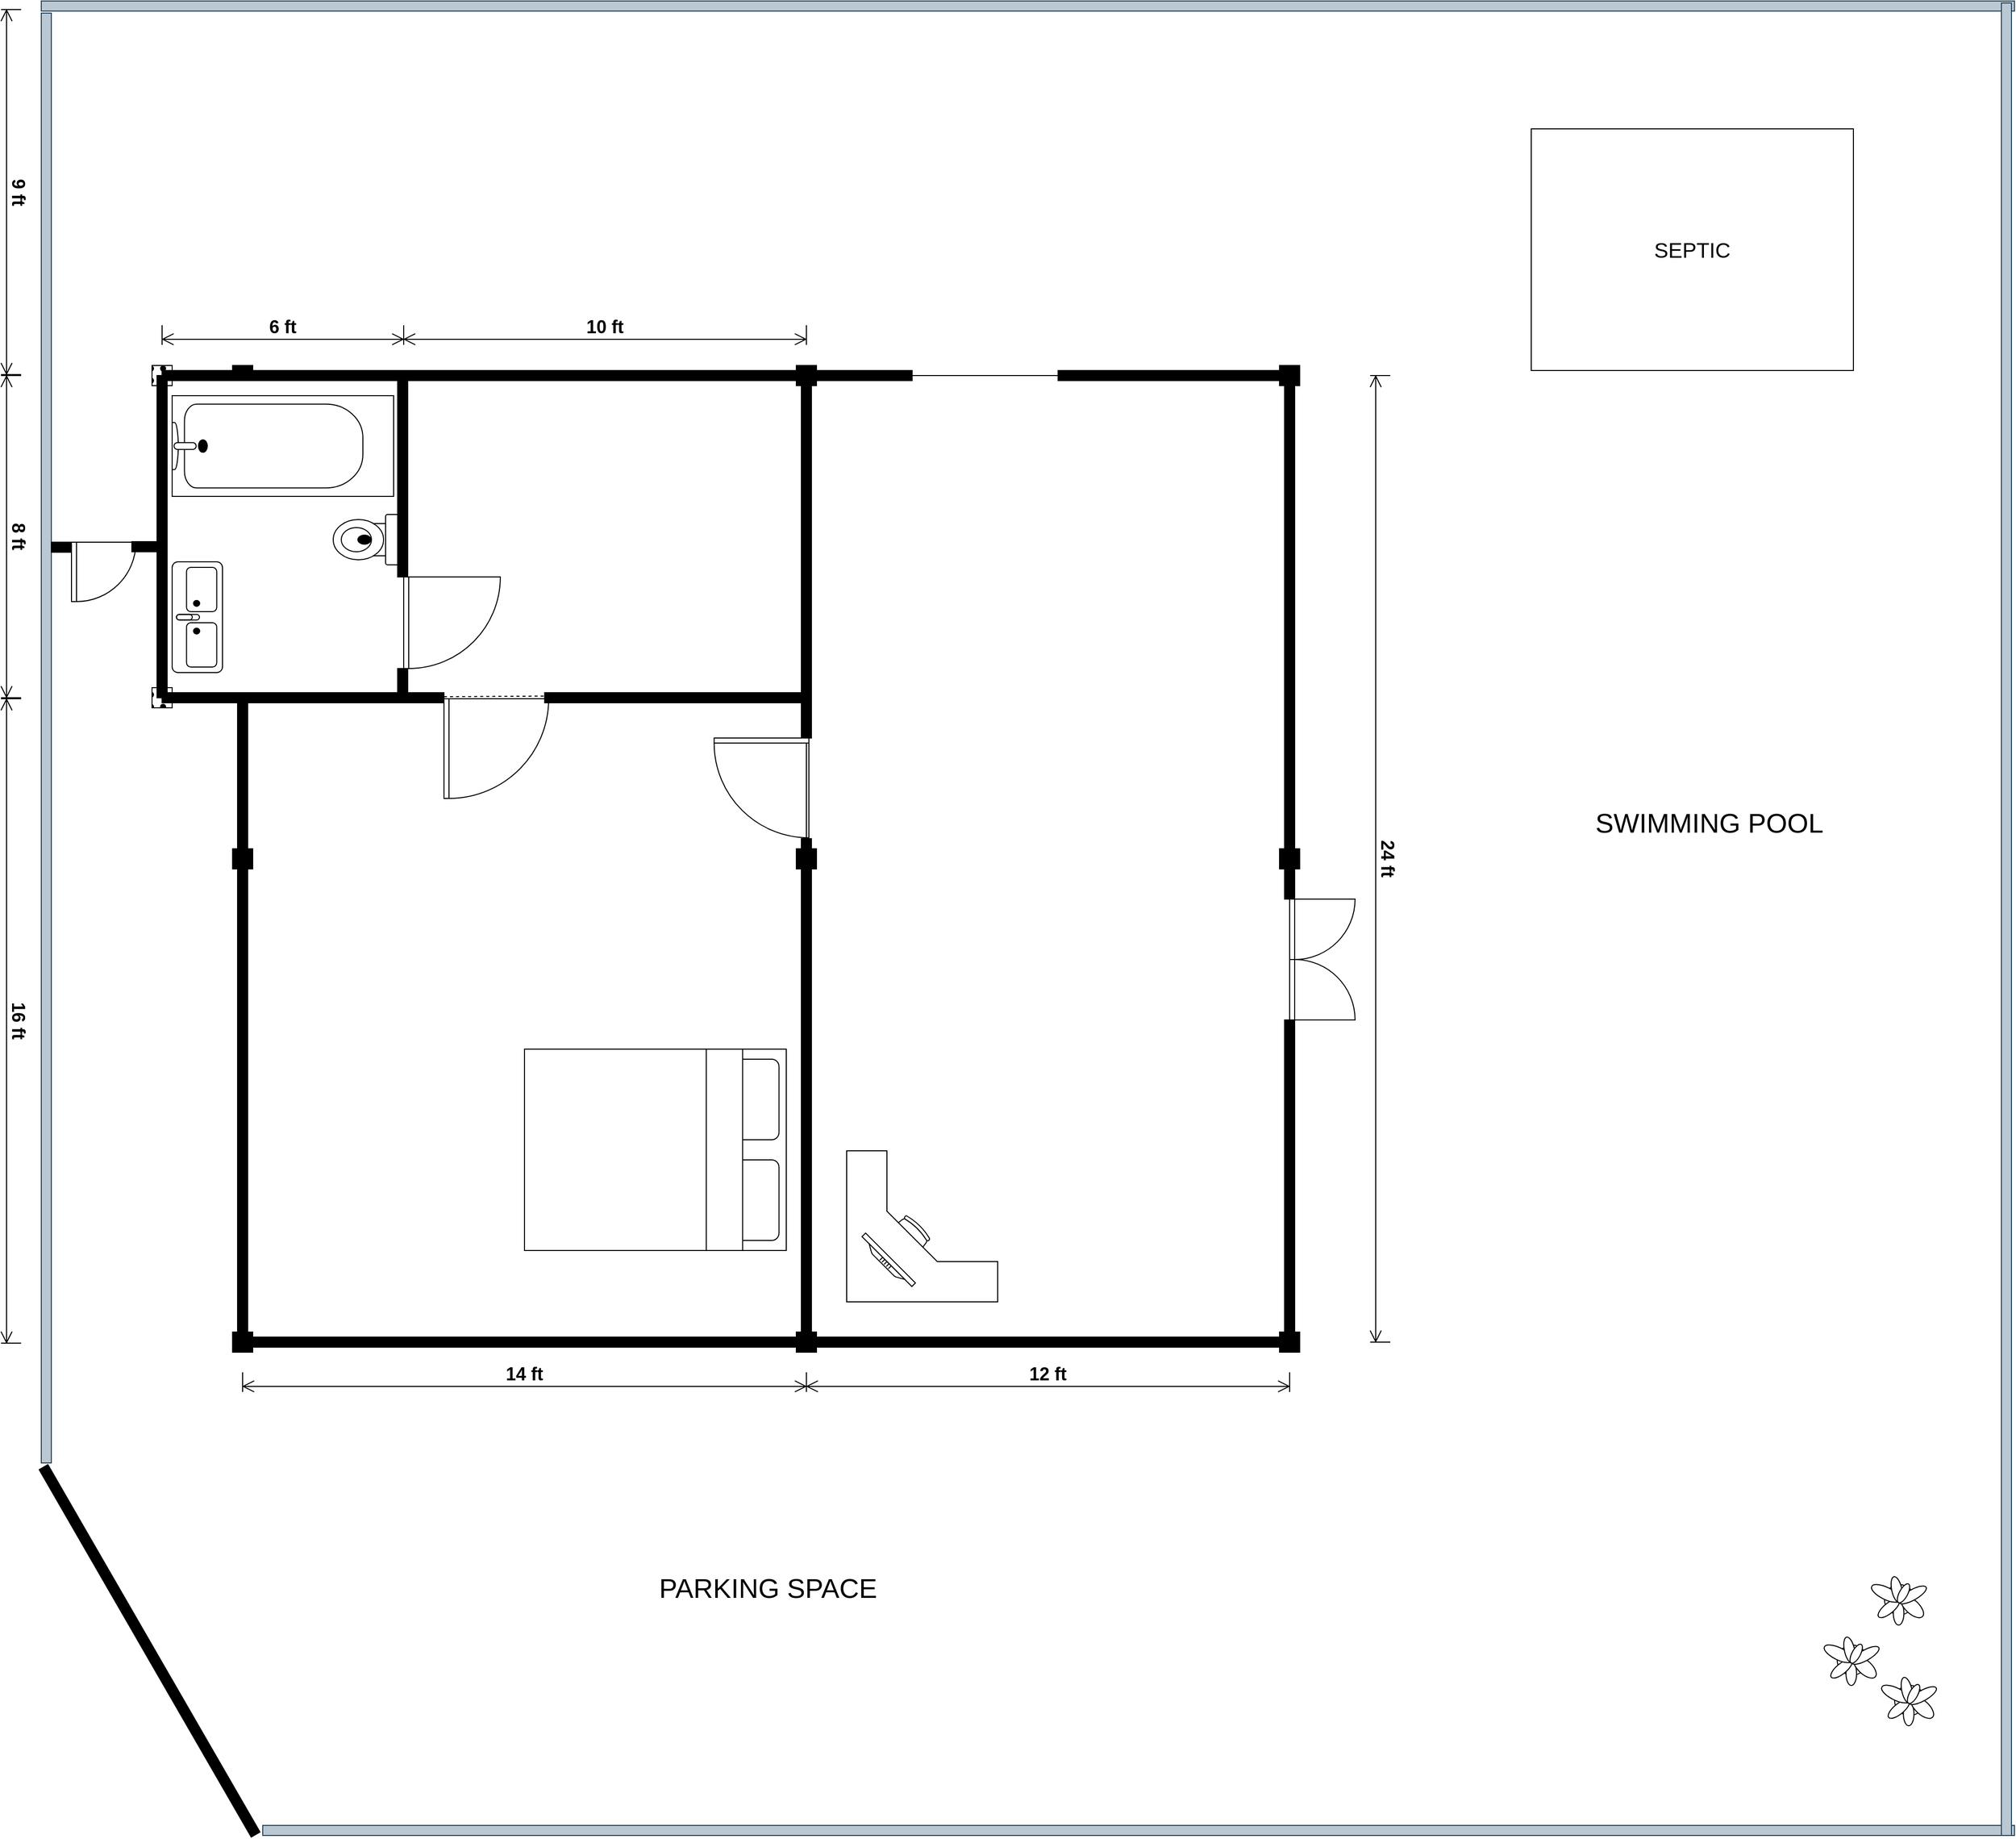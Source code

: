 <mxfile version="21.1.2" type="github">
  <diagram name="Page-1" id="16e2658f-23c8-b752-8be9-c03fbebb8bbe">
    <mxGraphModel dx="5154" dy="2006" grid="1" gridSize="10" guides="1" tooltips="1" connect="1" arrows="1" fold="1" page="1" pageScale="1" pageWidth="1100" pageHeight="850" background="none" math="0" shadow="0">
      <root>
        <mxCell id="0" />
        <mxCell id="1" parent="0" />
        <mxCell id="7wt9Ctz-3R3l7GTghrN8-20" value="24 ft" style="shape=dimension;whiteSpace=wrap;html=1;align=center;points=[];verticalAlign=bottom;spacingBottom=3;labelBackgroundColor=none;rotation=90;direction=east;flipH=0;flipV=0;fontSize=18;fontStyle=1" vertex="1" parent="1">
          <mxGeometry x="-310" y="550" width="960" height="20" as="geometry" />
        </mxCell>
        <mxCell id="7wt9Ctz-3R3l7GTghrN8-34" value="&lt;font style=&quot;font-size: 18px;&quot;&gt;6 ft&lt;/font&gt;" style="shape=dimension;whiteSpace=wrap;html=1;align=center;points=[];verticalAlign=bottom;spacingBottom=3;labelBackgroundColor=none;fontStyle=1" vertex="1" parent="1">
          <mxGeometry x="-1040" y="30" width="240" height="19.49" as="geometry" />
        </mxCell>
        <mxCell id="7wt9Ctz-3R3l7GTghrN8-43" value="" style="rounded=0;whiteSpace=wrap;html=1;fillColor=none;movable=0;resizable=0;rotatable=0;deletable=0;editable=0;locked=1;connectable=0;" vertex="1" parent="1">
          <mxGeometry x="-960" y="80" width="560" height="960" as="geometry" />
        </mxCell>
        <mxCell id="7wt9Ctz-3R3l7GTghrN8-44" value="" style="rounded=0;whiteSpace=wrap;html=1;fillColor=none;movable=0;resizable=0;rotatable=0;deletable=0;editable=0;locked=1;connectable=0;" vertex="1" parent="1">
          <mxGeometry x="-400" y="80" width="480" height="960" as="geometry" />
        </mxCell>
        <mxCell id="7wt9Ctz-3R3l7GTghrN8-45" value="" style="whiteSpace=wrap;html=1;aspect=fixed;fillColor=#000000;" vertex="1" parent="1">
          <mxGeometry x="-410" y="70" width="20" height="20" as="geometry" />
        </mxCell>
        <mxCell id="7wt9Ctz-3R3l7GTghrN8-46" value="" style="whiteSpace=wrap;html=1;aspect=fixed;fillColor=#000000;" vertex="1" parent="1">
          <mxGeometry x="-410" y="550" width="20" height="20" as="geometry" />
        </mxCell>
        <mxCell id="7wt9Ctz-3R3l7GTghrN8-47" value="" style="whiteSpace=wrap;html=1;aspect=fixed;fillColor=#000000;" vertex="1" parent="1">
          <mxGeometry x="-410" y="1030" width="20" height="20" as="geometry" />
        </mxCell>
        <mxCell id="7wt9Ctz-3R3l7GTghrN8-48" value="" style="whiteSpace=wrap;html=1;aspect=fixed;fillColor=#000000;" vertex="1" parent="1">
          <mxGeometry x="70" y="70" width="20" height="20" as="geometry" />
        </mxCell>
        <mxCell id="7wt9Ctz-3R3l7GTghrN8-49" value="" style="whiteSpace=wrap;html=1;aspect=fixed;fillColor=#000000;" vertex="1" parent="1">
          <mxGeometry x="70" y="550" width="20" height="20" as="geometry" />
        </mxCell>
        <mxCell id="7wt9Ctz-3R3l7GTghrN8-50" value="" style="whiteSpace=wrap;html=1;aspect=fixed;fillColor=#000000;" vertex="1" parent="1">
          <mxGeometry x="70" y="1030" width="20" height="20" as="geometry" />
        </mxCell>
        <mxCell id="7wt9Ctz-3R3l7GTghrN8-51" value="" style="whiteSpace=wrap;html=1;aspect=fixed;fillColor=#000000;" vertex="1" parent="1">
          <mxGeometry x="-970" y="70" width="20" height="20" as="geometry" />
        </mxCell>
        <mxCell id="7wt9Ctz-3R3l7GTghrN8-52" value="" style="whiteSpace=wrap;html=1;aspect=fixed;fillColor=#000000;" vertex="1" parent="1">
          <mxGeometry x="-970" y="550" width="20" height="20" as="geometry" />
        </mxCell>
        <mxCell id="7wt9Ctz-3R3l7GTghrN8-53" value="" style="whiteSpace=wrap;html=1;aspect=fixed;fillColor=#000000;" vertex="1" parent="1">
          <mxGeometry x="-970" y="1030" width="20" height="20" as="geometry" />
        </mxCell>
        <mxCell id="7wt9Ctz-3R3l7GTghrN8-54" value="" style="verticalLabelPosition=bottom;html=1;verticalAlign=top;align=center;shape=mxgraph.floorplan.doorRight;aspect=fixed;" vertex="1" parent="1">
          <mxGeometry x="-491.65" y="440" width="94.12" height="100" as="geometry" />
        </mxCell>
        <mxCell id="7wt9Ctz-3R3l7GTghrN8-55" value="" style="verticalLabelPosition=bottom;html=1;verticalAlign=top;align=center;shape=mxgraph.floorplan.doorDouble;aspect=fixed;direction=north;" vertex="1" parent="1">
          <mxGeometry x="80" y="600" width="63.76" height="120" as="geometry" />
        </mxCell>
        <mxCell id="7wt9Ctz-3R3l7GTghrN8-65" value="" style="endArrow=none;html=1;rounded=0;entryX=0;entryY=0.5;entryDx=0;entryDy=0;exitX=1;exitY=0.5;exitDx=0;exitDy=0;" edge="1" parent="1" source="7wt9Ctz-3R3l7GTghrN8-57" target="7wt9Ctz-3R3l7GTghrN8-51">
          <mxGeometry width="50" height="50" relative="1" as="geometry">
            <mxPoint x="-910" y="430" as="sourcePoint" />
            <mxPoint x="-860" y="380" as="targetPoint" />
          </mxGeometry>
        </mxCell>
        <mxCell id="7wt9Ctz-3R3l7GTghrN8-66" value="" style="endArrow=none;html=1;rounded=0;entryX=0;entryY=0.333;entryDx=0;entryDy=0;exitX=1;exitY=0.5;exitDx=0;exitDy=0;entryPerimeter=0;" edge="1" parent="1" target="7wt9Ctz-3R3l7GTghrN8-43">
          <mxGeometry width="50" height="50" relative="1" as="geometry">
            <mxPoint x="-1030" y="399.72" as="sourcePoint" />
            <mxPoint x="-970" y="399.72" as="targetPoint" />
          </mxGeometry>
        </mxCell>
        <mxCell id="7wt9Ctz-3R3l7GTghrN8-67" value="" style="endArrow=none;html=1;rounded=0;entryX=0.5;entryY=1;entryDx=0;entryDy=0;exitX=0.5;exitY=0;exitDx=0;exitDy=0;" edge="1" parent="1" source="7wt9Ctz-3R3l7GTghrN8-59" target="7wt9Ctz-3R3l7GTghrN8-57">
          <mxGeometry width="50" height="50" relative="1" as="geometry">
            <mxPoint x="-1020" y="409.72" as="sourcePoint" />
            <mxPoint x="-950" y="410" as="targetPoint" />
          </mxGeometry>
        </mxCell>
        <mxCell id="7wt9Ctz-3R3l7GTghrN8-68" value="" style="endArrow=none;html=1;rounded=0;entryX=-0.001;entryY=0.334;entryDx=0;entryDy=0;entryPerimeter=0;dashed=1;" edge="1" parent="1" source="7wt9Ctz-3R3l7GTghrN8-91" target="7wt9Ctz-3R3l7GTghrN8-44">
          <mxGeometry width="50" height="50" relative="1" as="geometry">
            <mxPoint x="-960" y="400" as="sourcePoint" />
            <mxPoint x="-890" y="399.8" as="targetPoint" />
          </mxGeometry>
        </mxCell>
        <mxCell id="7wt9Ctz-3R3l7GTghrN8-69" value="" style="endArrow=none;html=1;rounded=0;entryX=0.5;entryY=1;entryDx=0;entryDy=0;dashed=1;" edge="1" parent="1" source="7wt9Ctz-3R3l7GTghrN8-98">
          <mxGeometry width="50" height="50" relative="1" as="geometry">
            <mxPoint x="-800" y="400" as="sourcePoint" />
            <mxPoint x="-800" y="80" as="targetPoint" />
          </mxGeometry>
        </mxCell>
        <mxCell id="7wt9Ctz-3R3l7GTghrN8-70" value="" style="verticalLabelPosition=bottom;html=1;verticalAlign=top;align=center;shape=mxgraph.floorplan.doorRight;aspect=fixed;direction=north;" vertex="1" parent="1">
          <mxGeometry x="-760" y="401" width="105.14" height="99" as="geometry" />
        </mxCell>
        <mxCell id="7wt9Ctz-3R3l7GTghrN8-71" value="" style="verticalLabelPosition=bottom;html=1;verticalAlign=top;align=center;shape=mxgraph.floorplan.doorRight;aspect=fixed;direction=north;" vertex="1" parent="1">
          <mxGeometry x="-800" y="280" width="96.65" height="91" as="geometry" />
        </mxCell>
        <mxCell id="7wt9Ctz-3R3l7GTghrN8-72" value="" style="rounded=0;whiteSpace=wrap;html=1;" vertex="1" parent="1">
          <mxGeometry x="-1040" y="80" width="240" height="320" as="geometry" />
        </mxCell>
        <mxCell id="7wt9Ctz-3R3l7GTghrN8-57" value="" style="whiteSpace=wrap;html=1;aspect=fixed;fillColor=#000000;fillStyle=dots;" vertex="1" parent="1">
          <mxGeometry x="-1050" y="70.0" width="20" height="20" as="geometry" />
        </mxCell>
        <mxCell id="7wt9Ctz-3R3l7GTghrN8-59" value="" style="whiteSpace=wrap;html=1;aspect=fixed;fillColor=#000000;fillStyle=dots;" vertex="1" parent="1">
          <mxGeometry x="-1050" y="390.0" width="20" height="20" as="geometry" />
        </mxCell>
        <mxCell id="7wt9Ctz-3R3l7GTghrN8-73" value="" style="verticalLabelPosition=bottom;html=1;verticalAlign=top;align=center;shape=mxgraph.floorplan.toilet;direction=south;" vertex="1" parent="1">
          <mxGeometry x="-870" y="218" width="67" height="50" as="geometry" />
        </mxCell>
        <mxCell id="7wt9Ctz-3R3l7GTghrN8-81" value="" style="verticalLabelPosition=bottom;html=1;verticalAlign=top;align=center;shape=mxgraph.floorplan.bathtub2;" vertex="1" parent="1">
          <mxGeometry x="-1030" y="100" width="220" height="100" as="geometry" />
        </mxCell>
        <mxCell id="7wt9Ctz-3R3l7GTghrN8-82" value="" style="verticalLabelPosition=bottom;html=1;verticalAlign=top;align=center;shape=mxgraph.floorplan.bed_double;direction=south;" vertex="1" parent="1">
          <mxGeometry x="-680" y="749" width="260" height="200" as="geometry" />
        </mxCell>
        <mxCell id="7wt9Ctz-3R3l7GTghrN8-84" value="" style="verticalLabelPosition=bottom;html=1;verticalAlign=top;align=center;shape=mxgraph.floorplan.sink_double2;direction=north;" vertex="1" parent="1">
          <mxGeometry x="-1030" y="265" width="50" height="110" as="geometry" />
        </mxCell>
        <mxCell id="7wt9Ctz-3R3l7GTghrN8-85" value="" style="verticalLabelPosition=bottom;html=1;verticalAlign=top;align=center;shape=mxgraph.floorplan.wall;fillColor=strokeColor;direction=south;" vertex="1" parent="1">
          <mxGeometry x="-965" y="401" width="10" height="149" as="geometry" />
        </mxCell>
        <mxCell id="7wt9Ctz-3R3l7GTghrN8-86" value="" style="verticalLabelPosition=bottom;html=1;verticalAlign=top;align=center;shape=mxgraph.floorplan.wall;fillColor=strokeColor;direction=south;" vertex="1" parent="1">
          <mxGeometry x="-965" y="571" width="10" height="459" as="geometry" />
        </mxCell>
        <mxCell id="7wt9Ctz-3R3l7GTghrN8-87" value="" style="verticalLabelPosition=bottom;html=1;verticalAlign=top;align=center;shape=mxgraph.floorplan.wall;fillColor=strokeColor;" vertex="1" parent="1">
          <mxGeometry x="-950" y="1035" width="540" height="10" as="geometry" />
        </mxCell>
        <mxCell id="7wt9Ctz-3R3l7GTghrN8-88" value="" style="verticalLabelPosition=bottom;html=1;verticalAlign=top;align=center;shape=mxgraph.floorplan.wall;fillColor=strokeColor;direction=south;" vertex="1" parent="1">
          <mxGeometry x="-405" y="570" width="10" height="459" as="geometry" />
        </mxCell>
        <mxCell id="7wt9Ctz-3R3l7GTghrN8-89" value="" style="verticalLabelPosition=bottom;html=1;verticalAlign=top;align=center;shape=mxgraph.floorplan.wall;fillColor=strokeColor;direction=south;" vertex="1" parent="1">
          <mxGeometry x="-405" y="91" width="10" height="349" as="geometry" />
        </mxCell>
        <mxCell id="7wt9Ctz-3R3l7GTghrN8-90" value="" style="verticalLabelPosition=bottom;html=1;verticalAlign=top;align=center;shape=mxgraph.floorplan.wall;fillColor=strokeColor;direction=south;" vertex="1" parent="1">
          <mxGeometry x="-405" y="540" width="10" height="10" as="geometry" />
        </mxCell>
        <mxCell id="7wt9Ctz-3R3l7GTghrN8-92" value="" style="endArrow=none;html=1;rounded=0;entryX=-0.001;entryY=0.334;entryDx=0;entryDy=0;entryPerimeter=0;dashed=1;" edge="1" parent="1" source="7wt9Ctz-3R3l7GTghrN8-94" target="7wt9Ctz-3R3l7GTghrN8-91">
          <mxGeometry width="50" height="50" relative="1" as="geometry">
            <mxPoint x="-960" y="400" as="sourcePoint" />
            <mxPoint x="-400" y="401" as="targetPoint" />
          </mxGeometry>
        </mxCell>
        <mxCell id="7wt9Ctz-3R3l7GTghrN8-91" value="" style="verticalLabelPosition=bottom;html=1;verticalAlign=top;align=center;shape=mxgraph.floorplan.wall;fillColor=strokeColor;" vertex="1" parent="1">
          <mxGeometry x="-660" y="395" width="260" height="10" as="geometry" />
        </mxCell>
        <mxCell id="7wt9Ctz-3R3l7GTghrN8-93" value="" style="verticalLabelPosition=bottom;html=1;verticalAlign=top;align=center;shape=mxgraph.floorplan.wall;fillColor=strokeColor;" vertex="1" parent="1">
          <mxGeometry x="-1040" y="75" width="630" height="10" as="geometry" />
        </mxCell>
        <mxCell id="7wt9Ctz-3R3l7GTghrN8-95" value="" style="endArrow=none;html=1;rounded=0;entryX=-0.001;entryY=0.334;entryDx=0;entryDy=0;entryPerimeter=0;dashed=1;" edge="1" parent="1" target="7wt9Ctz-3R3l7GTghrN8-94">
          <mxGeometry width="50" height="50" relative="1" as="geometry">
            <mxPoint x="-960" y="400" as="sourcePoint" />
            <mxPoint x="-698" y="398" as="targetPoint" />
          </mxGeometry>
        </mxCell>
        <mxCell id="7wt9Ctz-3R3l7GTghrN8-94" value="" style="verticalLabelPosition=bottom;html=1;verticalAlign=top;align=center;shape=mxgraph.floorplan.wall;fillColor=strokeColor;" vertex="1" parent="1">
          <mxGeometry x="-1040" y="395" width="280" height="10" as="geometry" />
        </mxCell>
        <mxCell id="7wt9Ctz-3R3l7GTghrN8-96" value="" style="verticalLabelPosition=bottom;html=1;verticalAlign=top;align=center;shape=mxgraph.floorplan.wall;fillColor=strokeColor;direction=south;" vertex="1" parent="1">
          <mxGeometry x="-1045" y="80" width="10" height="320" as="geometry" />
        </mxCell>
        <mxCell id="7wt9Ctz-3R3l7GTghrN8-97" value="" style="verticalLabelPosition=bottom;html=1;verticalAlign=top;align=center;shape=mxgraph.floorplan.wall;fillColor=strokeColor;direction=south;" vertex="1" parent="1">
          <mxGeometry x="-806" y="83" width="10" height="197" as="geometry" />
        </mxCell>
        <mxCell id="7wt9Ctz-3R3l7GTghrN8-99" value="" style="endArrow=none;html=1;rounded=0;entryX=0.5;entryY=1;entryDx=0;entryDy=0;dashed=1;" edge="1" parent="1" target="7wt9Ctz-3R3l7GTghrN8-98">
          <mxGeometry width="50" height="50" relative="1" as="geometry">
            <mxPoint x="-800" y="400" as="sourcePoint" />
            <mxPoint x="-800" y="80" as="targetPoint" />
          </mxGeometry>
        </mxCell>
        <mxCell id="7wt9Ctz-3R3l7GTghrN8-98" value="" style="verticalLabelPosition=bottom;html=1;verticalAlign=top;align=center;shape=mxgraph.floorplan.wall;fillColor=strokeColor;direction=south;" vertex="1" parent="1">
          <mxGeometry x="-806" y="371" width="10" height="30" as="geometry" />
        </mxCell>
        <mxCell id="7wt9Ctz-3R3l7GTghrN8-100" value="" style="verticalLabelPosition=bottom;html=1;verticalAlign=top;align=center;shape=mxgraph.floorplan.wall;fillColor=strokeColor;direction=south;" vertex="1" parent="1">
          <mxGeometry x="75" y="90" width="10" height="510" as="geometry" />
        </mxCell>
        <mxCell id="7wt9Ctz-3R3l7GTghrN8-102" value="" style="verticalLabelPosition=bottom;html=1;verticalAlign=top;align=center;shape=mxgraph.floorplan.wall;fillColor=strokeColor;direction=south;" vertex="1" parent="1">
          <mxGeometry x="75" y="720" width="10" height="309" as="geometry" />
        </mxCell>
        <mxCell id="7wt9Ctz-3R3l7GTghrN8-106" value="" style="verticalLabelPosition=bottom;html=1;verticalAlign=top;align=center;shape=mxgraph.floorplan.wall;fillColor=#bac8d3;direction=south;strokeColor=#23445d;" vertex="1" parent="1">
          <mxGeometry x="-1160" y="-280" width="10" height="1440" as="geometry" />
        </mxCell>
        <mxCell id="7wt9Ctz-3R3l7GTghrN8-108" value="" style="verticalLabelPosition=bottom;html=1;verticalAlign=top;align=center;shape=mxgraph.floorplan.wall;fillColor=#bac8d3;strokeColor=#23445d;" vertex="1" parent="1">
          <mxGeometry x="-940" y="1520" width="1740" height="10" as="geometry" />
        </mxCell>
        <mxCell id="7wt9Ctz-3R3l7GTghrN8-109" value="" style="verticalLabelPosition=bottom;html=1;verticalAlign=top;align=center;shape=mxgraph.floorplan.wall;fillColor=#bac8d3;strokeColor=#23445d;" vertex="1" parent="1">
          <mxGeometry x="-1160" y="-292" width="1960" height="10" as="geometry" />
        </mxCell>
        <mxCell id="7wt9Ctz-3R3l7GTghrN8-110" value="" style="verticalLabelPosition=bottom;html=1;verticalAlign=top;align=center;shape=mxgraph.floorplan.wall;fillColor=strokeColor;" vertex="1" parent="1">
          <mxGeometry x="-1070" y="245" width="30" height="10" as="geometry" />
        </mxCell>
        <mxCell id="7wt9Ctz-3R3l7GTghrN8-111" value="" style="verticalLabelPosition=bottom;html=1;verticalAlign=top;align=center;shape=mxgraph.floorplan.wall;fillColor=strokeColor;" vertex="1" parent="1">
          <mxGeometry x="-1150" y="245.5" width="20" height="10" as="geometry" />
        </mxCell>
        <mxCell id="7wt9Ctz-3R3l7GTghrN8-112" value="" style="verticalLabelPosition=bottom;html=1;verticalAlign=top;align=center;shape=mxgraph.floorplan.doorRight;aspect=fixed;direction=north;" vertex="1" parent="1">
          <mxGeometry x="-1130" y="245.5" width="62.66" height="59" as="geometry" />
        </mxCell>
        <mxCell id="7wt9Ctz-3R3l7GTghrN8-113" value="" style="verticalLabelPosition=bottom;html=1;verticalAlign=top;align=center;shape=mxgraph.floorplan.wall;fillColor=strokeColor;" vertex="1" parent="1">
          <mxGeometry x="-395" y="75" width="100" height="10" as="geometry" />
        </mxCell>
        <mxCell id="7wt9Ctz-3R3l7GTghrN8-114" value="" style="verticalLabelPosition=bottom;html=1;verticalAlign=top;align=center;shape=mxgraph.floorplan.wall;fillColor=strokeColor;" vertex="1" parent="1">
          <mxGeometry x="-150" y="75" width="220" height="10" as="geometry" />
        </mxCell>
        <mxCell id="7wt9Ctz-3R3l7GTghrN8-115" value="" style="verticalLabelPosition=bottom;html=1;verticalAlign=top;align=center;shape=mxgraph.floorplan.wall;fillColor=strokeColor;" vertex="1" parent="1">
          <mxGeometry x="-390" y="1035" width="470" height="10" as="geometry" />
        </mxCell>
        <mxCell id="7wt9Ctz-3R3l7GTghrN8-116" value="" style="verticalLabelPosition=bottom;html=1;verticalAlign=top;align=center;shape=mxgraph.floorplan.wall;fillColor=#bac8d3;direction=south;strokeColor=#23445d;" vertex="1" parent="1">
          <mxGeometry x="787" y="-290" width="10" height="1820" as="geometry" />
        </mxCell>
        <mxCell id="7wt9Ctz-3R3l7GTghrN8-117" value="" style="verticalLabelPosition=bottom;html=1;verticalAlign=top;align=center;shape=mxgraph.floorplan.wall;fillColor=strokeColor;direction=south;rotation=-30;" vertex="1" parent="1">
          <mxGeometry x="-1057.43" y="1136.02" width="10" height="421.28" as="geometry" />
        </mxCell>
        <mxCell id="7wt9Ctz-3R3l7GTghrN8-118" value="" style="verticalLabelPosition=bottom;html=1;verticalAlign=top;align=center;shape=mxgraph.floorplan.plant;" vertex="1" parent="1">
          <mxGeometry x="670" y="1370" width="47" height="51" as="geometry" />
        </mxCell>
        <mxCell id="7wt9Ctz-3R3l7GTghrN8-119" value="" style="verticalLabelPosition=bottom;html=1;verticalAlign=top;align=center;shape=mxgraph.floorplan.plant;" vertex="1" parent="1">
          <mxGeometry x="660" y="1270" width="47" height="51" as="geometry" />
        </mxCell>
        <mxCell id="7wt9Ctz-3R3l7GTghrN8-120" value="" style="verticalLabelPosition=bottom;html=1;verticalAlign=top;align=center;shape=mxgraph.floorplan.desk_corner;direction=north;" vertex="1" parent="1">
          <mxGeometry x="-360" y="850" width="150" height="150" as="geometry" />
        </mxCell>
        <mxCell id="7wt9Ctz-3R3l7GTghrN8-128" value="" style="verticalLabelPosition=bottom;html=1;verticalAlign=top;align=center;shape=mxgraph.floorplan.flat_tv;direction=west;rotation=45;" vertex="1" parent="1">
          <mxGeometry x="-355" y="955" width="70" height="10" as="geometry" />
        </mxCell>
        <mxCell id="7wt9Ctz-3R3l7GTghrN8-130" value="&lt;font style=&quot;font-size: 18px;&quot;&gt;14 ft&lt;/font&gt;" style="shape=dimension;whiteSpace=wrap;html=1;align=center;points=[];verticalAlign=bottom;spacingBottom=3;labelBackgroundColor=none;fontStyle=1" vertex="1" parent="1">
          <mxGeometry x="-960" y="1070" width="560" height="19.49" as="geometry" />
        </mxCell>
        <mxCell id="7wt9Ctz-3R3l7GTghrN8-131" value="&lt;font style=&quot;font-size: 18px;&quot;&gt;12 ft&lt;/font&gt;" style="shape=dimension;whiteSpace=wrap;html=1;align=center;points=[];verticalAlign=bottom;spacingBottom=3;labelBackgroundColor=none;fontStyle=1" vertex="1" parent="1">
          <mxGeometry x="-400" y="1070" width="480" height="19.49" as="geometry" />
        </mxCell>
        <mxCell id="7wt9Ctz-3R3l7GTghrN8-132" value="8 ft" style="shape=dimension;whiteSpace=wrap;html=1;align=center;points=[];verticalAlign=bottom;spacingBottom=3;labelBackgroundColor=none;rotation=90;direction=east;flipH=0;flipV=0;fontSize=18;fontStyle=1" vertex="1" parent="1">
          <mxGeometry x="-1350" y="230" width="320" height="20" as="geometry" />
        </mxCell>
        <mxCell id="7wt9Ctz-3R3l7GTghrN8-133" value="16 ft" style="shape=dimension;whiteSpace=wrap;html=1;align=center;points=[];verticalAlign=bottom;spacingBottom=3;labelBackgroundColor=none;rotation=90;direction=east;flipH=0;flipV=0;fontSize=18;fontStyle=1" vertex="1" parent="1">
          <mxGeometry x="-1510" y="711" width="640" height="20" as="geometry" />
        </mxCell>
        <mxCell id="7wt9Ctz-3R3l7GTghrN8-134" value="&lt;font style=&quot;font-size: 18px;&quot;&gt;10 ft&lt;/font&gt;" style="shape=dimension;whiteSpace=wrap;html=1;align=center;points=[];verticalAlign=bottom;spacingBottom=3;labelBackgroundColor=none;fontStyle=1" vertex="1" parent="1">
          <mxGeometry x="-800" y="30" width="400" height="19.49" as="geometry" />
        </mxCell>
        <mxCell id="7wt9Ctz-3R3l7GTghrN8-138" value="9 ft" style="shape=dimension;whiteSpace=wrap;html=1;align=center;points=[];verticalAlign=bottom;spacingBottom=3;labelBackgroundColor=none;rotation=90;direction=east;flipH=0;flipV=0;fontSize=18;fontStyle=1" vertex="1" parent="1">
          <mxGeometry x="-1371.25" y="-112.25" width="362.5" height="20" as="geometry" />
        </mxCell>
        <mxCell id="7wt9Ctz-3R3l7GTghrN8-139" value="" style="verticalLabelPosition=bottom;html=1;verticalAlign=top;align=center;shape=mxgraph.floorplan.plant;" vertex="1" parent="1">
          <mxGeometry x="613" y="1330" width="47" height="51" as="geometry" />
        </mxCell>
        <mxCell id="7wt9Ctz-3R3l7GTghrN8-140" value="PARKING SPACE" style="text;html=1;strokeColor=none;fillColor=none;align=center;verticalAlign=middle;whiteSpace=wrap;rounded=0;fontSize=27;" vertex="1" parent="1">
          <mxGeometry x="-728" y="1270" width="580" height="30" as="geometry" />
        </mxCell>
        <mxCell id="7wt9Ctz-3R3l7GTghrN8-141" value="SWIMMING POOL" style="text;html=1;strokeColor=none;fillColor=none;align=center;verticalAlign=middle;whiteSpace=wrap;rounded=0;fontSize=27;" vertex="1" parent="1">
          <mxGeometry x="207" y="510" width="580" height="30" as="geometry" />
        </mxCell>
        <mxCell id="7wt9Ctz-3R3l7GTghrN8-142" value="&lt;font style=&quot;font-size: 21px;&quot;&gt;SEPTIC&lt;/font&gt;" style="rounded=0;whiteSpace=wrap;html=1;" vertex="1" parent="1">
          <mxGeometry x="320" y="-165" width="320" height="240" as="geometry" />
        </mxCell>
      </root>
    </mxGraphModel>
  </diagram>
</mxfile>
